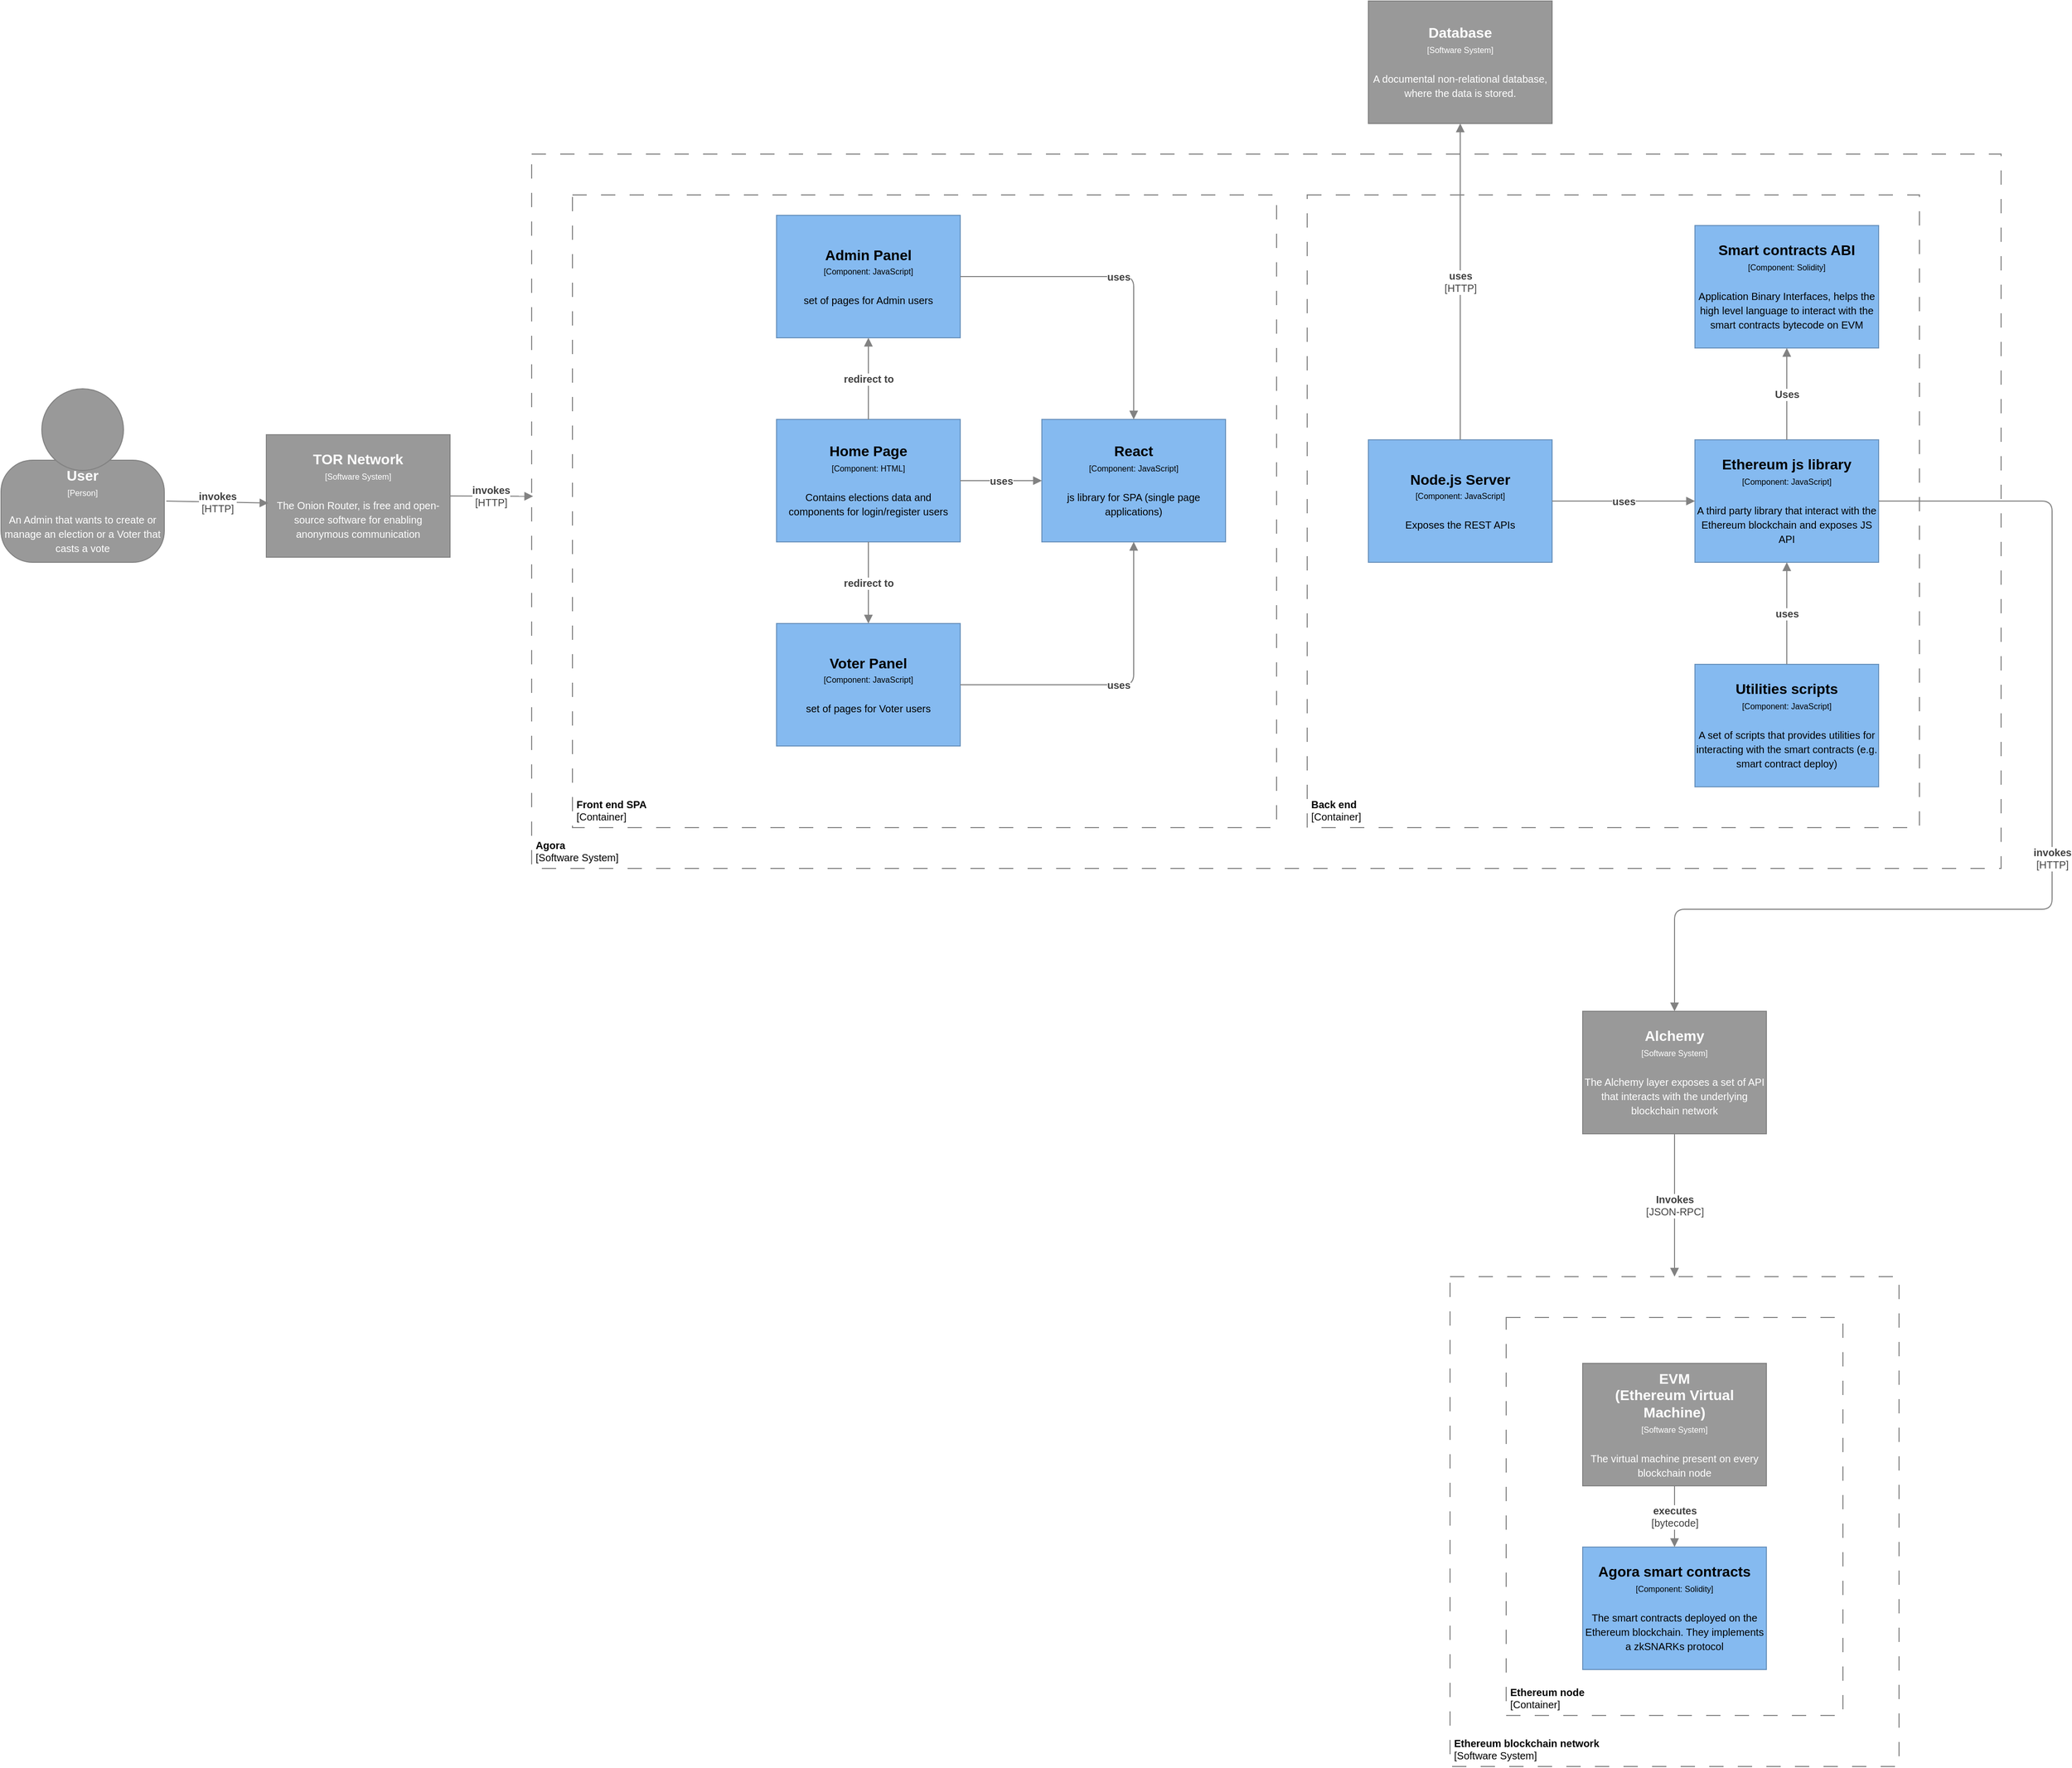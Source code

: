 <mxfile version="24.1.0" type="device" pages="2">
  <diagram id="x4cQjc6QrKb0_X9qm4QU" name="Agora High Level">
    <mxGraphModel dx="3915" dy="2009" grid="1" gridSize="10" guides="1" tooltips="1" connect="1" arrows="1" fold="1" page="1" pageScale="1" pageWidth="827" pageHeight="1169" math="0" shadow="0">
      <root>
        <mxCell id="0" />
        <mxCell id="1" parent="0" />
        <object label="&lt;font style=&quot;font-size: 10px&quot;&gt;&lt;b&gt;%name%&lt;/b&gt;&lt;br style=&quot;font-size: 10px&quot;&gt;[Software System]&lt;/font&gt;" placeholders="1" name="Ethereum blockchain network" id="8zCLCm36TlPyL0DN_zaN-1">
          <mxCell style="rounded=0;whiteSpace=wrap;html=1;strokeColor=#828282;fontColor=#000000;align=left;labelPosition=center;verticalLabelPosition=middle;verticalAlign=bottom;strokeWidth=1;perimeterSpacing=0;spacing=4;spacingTop=0;fontSize=10;fillColor=none;dashed=1;dashPattern=14 14;rotatable=0;metaEdit=1;allowArrows=0;" parent="1" vertex="1">
            <mxGeometry x="-620" y="960" width="440" height="480" as="geometry" />
          </mxCell>
        </object>
        <object label="&lt;font style=&quot;font-size: 10px&quot;&gt;&lt;b&gt;%name%&lt;/b&gt;&lt;br style=&quot;font-size: 10px&quot;&gt;[Container]&lt;/font&gt;" placeholders="1" name="Ethereum node" id="iMF1-VZZ27c8i7yuffg6-1">
          <mxCell style="rounded=0;whiteSpace=wrap;html=1;strokeColor=#828282;fillColor=none;fontColor=#000000;align=left;labelPosition=center;verticalLabelPosition=middle;verticalAlign=bottom;dashed=1;strokeWidth=1;perimeterSpacing=0;spacing=4;spacingTop=0;fontSize=10;dashPattern=14 14;container=0;rotatable=0;metaEdit=1;allowArrows=0;" parent="1" vertex="1">
            <mxGeometry x="-565" y="1000" width="330" height="390" as="geometry">
              <mxRectangle x="560" y="40" width="110" height="30" as="alternateBounds" />
            </mxGeometry>
          </mxCell>
        </object>
        <object label="&lt;div&gt;&lt;span style=&quot;font-size: 14px&quot;&gt;&lt;b&gt;%name%&lt;/b&gt;&lt;/span&gt;&lt;/div&gt;&lt;div&gt;&lt;span style=&quot;font-size: 8px&quot;&gt;[Software System&lt;/span&gt;&lt;span style=&quot;font-size: 8px&quot;&gt;]&lt;/span&gt;&lt;/div&gt;&lt;div&gt;&lt;span style=&quot;font-size: 8px&quot;&gt;&lt;br&gt;&lt;/span&gt;&lt;/div&gt;&lt;div&gt;&lt;font size=&quot;1&quot;&gt;%description%&lt;/font&gt;&lt;/div&gt;" placeholders="1" name="EVM&#xa;(Ethereum Virtual Machine)" description="The virtual machine present on every blockchain node" id="4mZEk1iroGOWjw6Mvnr2-1">
          <mxCell style="rounded=0;whiteSpace=wrap;html=1;fillColor=#999999;fontColor=#FFFFFF;strokeColor=#828282;resizable=0;rotatable=0;metaEdit=1;allowArrows=0;" parent="1" vertex="1">
            <mxGeometry x="-490" y="1045" width="180" height="120" as="geometry" />
          </mxCell>
        </object>
        <object label="&lt;div&gt;&lt;span style=&quot;font-size: 14px&quot;&gt;&lt;b&gt;%name%&lt;/b&gt;&lt;/span&gt;&lt;/div&gt;&lt;div&gt;&lt;span style=&quot;font-size: 8px&quot;&gt;[Component: %technology%]&lt;/span&gt;&lt;/div&gt;&lt;div&gt;&lt;span style=&quot;font-size: 8px&quot;&gt;&lt;br&gt;&lt;/span&gt;&lt;/div&gt;&lt;div&gt;&lt;font size=&quot;1&quot;&gt;%description%&lt;/font&gt;&lt;/div&gt;" placeholders="1" name="Agora smart contracts" technology="Solidity" description="The smart contracts deployed on the Ethereum blockchain. They implements a zkSNARKs protocol" id="1DTGawhpiIEdZtZT-MbX-1">
          <mxCell style="rounded=0;whiteSpace=wrap;html=1;fillColor=#85baf0;fontColor=#000000;strokeColor=#6992BD;resizable=0;rotatable=0;metaEdit=1;allowArrows=0;" parent="1" vertex="1">
            <mxGeometry x="-490" y="1225" width="180" height="120" as="geometry" />
          </mxCell>
        </object>
        <object label="&lt;span style=&quot;font-size: 10px&quot;&gt;&lt;b&gt;%name%&lt;/b&gt;&lt;br&gt;[%technology%]&lt;br&gt;&lt;/span&gt;" placeholders="1" name="executes" technology="bytecode" id="Zc9-EoE2qIDx_mT14fFP-1">
          <mxCell style="endArrow=block;html=1;fontSize=10;fontColor=#404040;strokeWidth=1;endFill=1;strokeColor=#828282;elbow=vertical;metaEdit=1;exitX=0.5;exitY=1;exitDx=0;exitDy=0;entryX=0.5;entryY=0;entryDx=0;entryDy=0;" parent="1" source="4mZEk1iroGOWjw6Mvnr2-1" target="1DTGawhpiIEdZtZT-MbX-1" edge="1">
            <mxGeometry width="50" height="50" relative="1" as="geometry">
              <mxPoint x="-465" y="1185" as="sourcePoint" />
              <mxPoint x="-265" y="1185" as="targetPoint" />
            </mxGeometry>
          </mxCell>
        </object>
        <object label="&lt;font style=&quot;font-size: 10px&quot;&gt;&lt;b&gt;%name%&lt;/b&gt;&lt;br style=&quot;font-size: 10px&quot;&gt;[Software System]&lt;/font&gt;" placeholders="1" name="Agora" id="gFhG6YHdSdo2MWqxFPzN-1">
          <mxCell style="rounded=0;whiteSpace=wrap;html=1;strokeColor=#828282;fontColor=#000000;align=left;labelPosition=center;verticalLabelPosition=middle;verticalAlign=bottom;strokeWidth=1;perimeterSpacing=0;spacing=4;spacingTop=0;fontSize=10;fillColor=none;dashed=1;dashPattern=14 14;rotatable=0;metaEdit=1;allowArrows=0;" parent="1" vertex="1">
            <mxGeometry x="-1520" y="-140" width="1440" height="700" as="geometry" />
          </mxCell>
        </object>
        <object label="&lt;font style=&quot;font-size: 10px&quot;&gt;&lt;b&gt;%name%&lt;/b&gt;&lt;br style=&quot;font-size: 10px&quot;&gt;[Container]&lt;/font&gt;" placeholders="1" name="Back end" id="rlPIaTtVboxuI6gkkUt_-1">
          <mxCell style="rounded=0;whiteSpace=wrap;html=1;strokeColor=#828282;fillColor=none;fontColor=#000000;align=left;labelPosition=center;verticalLabelPosition=middle;verticalAlign=bottom;dashed=1;strokeWidth=1;perimeterSpacing=0;spacing=4;spacingTop=0;fontSize=10;dashPattern=14 14;container=0;rotatable=0;metaEdit=1;allowArrows=0;" parent="1" vertex="1">
            <mxGeometry x="-760" y="-100" width="600" height="620" as="geometry">
              <mxRectangle x="560" y="40" width="110" height="30" as="alternateBounds" />
            </mxGeometry>
          </mxCell>
        </object>
        <object label="&lt;div&gt;&lt;span style=&quot;font-size: 14px&quot;&gt;&lt;b&gt;%name%&lt;/b&gt;&lt;/span&gt;&lt;/div&gt;&lt;div&gt;&lt;span style=&quot;font-size: 8px&quot;&gt;[Component: %technology%]&lt;/span&gt;&lt;/div&gt;&lt;div&gt;&lt;span style=&quot;font-size: 8px&quot;&gt;&lt;br&gt;&lt;/span&gt;&lt;/div&gt;&lt;div&gt;&lt;font size=&quot;1&quot;&gt;%description%&lt;/font&gt;&lt;/div&gt;" placeholders="1" name="Smart contracts ABI" technology="Solidity" description="Application Binary Interfaces, helps the high level language to interact with the smart contracts bytecode on EVM" id="rlPIaTtVboxuI6gkkUt_-2">
          <mxCell style="rounded=0;whiteSpace=wrap;html=1;fillColor=#85baf0;fontColor=#000000;strokeColor=#6992BD;resizable=0;rotatable=0;metaEdit=1;allowArrows=0;" parent="1" vertex="1">
            <mxGeometry x="-380" y="-70" width="180" height="120" as="geometry" />
          </mxCell>
        </object>
        <object label="&lt;div&gt;&lt;span style=&quot;font-size: 14px&quot;&gt;&lt;b&gt;%name%&lt;/b&gt;&lt;/span&gt;&lt;/div&gt;&lt;div&gt;&lt;span style=&quot;font-size: 8px&quot;&gt;[Component: %technology%]&lt;/span&gt;&lt;/div&gt;&lt;div&gt;&lt;span style=&quot;font-size: 8px&quot;&gt;&lt;br&gt;&lt;/span&gt;&lt;/div&gt;&lt;div&gt;&lt;font size=&quot;1&quot;&gt;%description%&lt;/font&gt;&lt;/div&gt;" placeholders="1" name="Ethereum js library" technology="JavaScript" description="A third party library that interact with the Ethereum blockchain and exposes JS API" id="BPiqEpN3ACYY41KuNl8t-1">
          <mxCell style="rounded=0;whiteSpace=wrap;html=1;fillColor=#85baf0;fontColor=#000000;strokeColor=#6992BD;resizable=0;rotatable=0;metaEdit=1;allowArrows=0;" parent="1" vertex="1">
            <mxGeometry x="-380" y="140" width="180" height="120" as="geometry" />
          </mxCell>
        </object>
        <object label="&lt;span style=&quot;font-size: 10px&quot;&gt;&lt;b&gt;%name%&lt;/b&gt;&lt;br&gt;&lt;/span&gt;" placeholders="1" name="Uses" id="uY-crybyiylODFAFYUoO-1">
          <mxCell style="endArrow=block;html=1;fontSize=10;fontColor=#404040;strokeWidth=1;endFill=1;strokeColor=#828282;elbow=vertical;metaEdit=1;exitX=0.5;exitY=0;exitDx=0;exitDy=0;entryX=0.5;entryY=1;entryDx=0;entryDy=0;" parent="1" source="BPiqEpN3ACYY41KuNl8t-1" target="rlPIaTtVboxuI6gkkUt_-2" edge="1">
            <mxGeometry width="50" height="50" relative="1" as="geometry">
              <mxPoint x="-290" y="190" as="sourcePoint" />
              <mxPoint x="-90" y="190" as="targetPoint" />
            </mxGeometry>
          </mxCell>
        </object>
        <object label="&lt;div&gt;&lt;span style=&quot;font-size: 14px&quot;&gt;&lt;b&gt;%name%&lt;/b&gt;&lt;/span&gt;&lt;/div&gt;&lt;div&gt;&lt;span style=&quot;font-size: 8px&quot;&gt;[Component: %technology%]&lt;/span&gt;&lt;/div&gt;&lt;div&gt;&lt;span style=&quot;font-size: 8px&quot;&gt;&lt;br&gt;&lt;/span&gt;&lt;/div&gt;&lt;div&gt;&lt;font size=&quot;1&quot;&gt;%description%&lt;/font&gt;&lt;/div&gt;" placeholders="1" name="Utilities scripts" technology="JavaScript" description="A set of scripts that provides utilities for interacting with the smart contracts (e.g. smart contract deploy)" id="uY-crybyiylODFAFYUoO-2">
          <mxCell style="rounded=0;whiteSpace=wrap;html=1;fillColor=#85baf0;fontColor=#000000;strokeColor=#6992BD;resizable=0;rotatable=0;metaEdit=1;allowArrows=0;" parent="1" vertex="1">
            <mxGeometry x="-380" y="360" width="180" height="120" as="geometry" />
          </mxCell>
        </object>
        <object label="&lt;span style=&quot;font-size: 10px&quot;&gt;&lt;b&gt;%name%&lt;/b&gt;&lt;br&gt;&lt;/span&gt;" placeholders="1" name="uses" id="uY-crybyiylODFAFYUoO-3">
          <mxCell style="endArrow=block;html=1;fontSize=10;fontColor=#404040;strokeWidth=1;endFill=1;strokeColor=#828282;elbow=vertical;metaEdit=1;exitX=0.5;exitY=0;exitDx=0;exitDy=0;entryX=0.5;entryY=1;entryDx=0;entryDy=0;" parent="1" source="uY-crybyiylODFAFYUoO-2" target="BPiqEpN3ACYY41KuNl8t-1" edge="1">
            <mxGeometry width="50" height="50" relative="1" as="geometry">
              <mxPoint x="-440" y="410" as="sourcePoint" />
              <mxPoint x="-440" y="320" as="targetPoint" />
            </mxGeometry>
          </mxCell>
        </object>
        <object label="&lt;div&gt;&lt;span style=&quot;font-size: 14px&quot;&gt;&lt;b&gt;%name%&lt;/b&gt;&lt;/span&gt;&lt;/div&gt;&lt;div&gt;&lt;span style=&quot;font-size: 8px&quot;&gt;[Software System&lt;/span&gt;&lt;span style=&quot;font-size: 8px&quot;&gt;]&lt;/span&gt;&lt;/div&gt;&lt;div&gt;&lt;span style=&quot;font-size: 8px&quot;&gt;&lt;br&gt;&lt;/span&gt;&lt;/div&gt;&lt;div&gt;&lt;font size=&quot;1&quot;&gt;%description%&lt;/font&gt;&lt;/div&gt;" placeholders="1" name="Alchemy" description="The Alchemy layer exposes a set of API that interacts with the underlying blockchain network" id="-zjGJdlXMzJi_3BQqytm-1">
          <mxCell style="rounded=0;whiteSpace=wrap;html=1;fillColor=#999999;fontColor=#FFFFFF;strokeColor=#828282;resizable=0;rotatable=0;metaEdit=1;allowArrows=0;" parent="1" vertex="1">
            <mxGeometry x="-490" y="700" width="180" height="120" as="geometry" />
          </mxCell>
        </object>
        <object label="&lt;span style=&quot;font-size: 10px&quot;&gt;&lt;b&gt;%name%&lt;/b&gt;&lt;br&gt;[%technology%]&lt;br&gt;&lt;/span&gt;" placeholders="1" name="Invokes" technology="JSON-RPC" id="EqOb-pyXl3Vm5k8AWmzO-1">
          <mxCell style="endArrow=block;html=1;fontSize=10;fontColor=#404040;strokeWidth=1;endFill=1;strokeColor=#828282;elbow=vertical;metaEdit=1;exitX=0.5;exitY=1;exitDx=0;exitDy=0;entryX=0.5;entryY=0;entryDx=0;entryDy=0;exitPerimeter=0;" parent="1" source="-zjGJdlXMzJi_3BQqytm-1" target="8zCLCm36TlPyL0DN_zaN-1" edge="1">
            <mxGeometry width="50" height="50" relative="1" as="geometry">
              <mxPoint x="214" y="189.5" as="sourcePoint" />
              <mxPoint x="414" y="189.5" as="targetPoint" />
              <mxPoint as="offset" />
            </mxGeometry>
          </mxCell>
        </object>
        <object label="&lt;span style=&quot;font-size: 10px&quot;&gt;&lt;b&gt;%name%&lt;/b&gt;&lt;br&gt;[%technology%]&lt;br&gt;&lt;/span&gt;" placeholders="1" name="invokes" technology="HTTP" id="mZeIi5heuTbLkXtXWwRR-1">
          <mxCell style="endArrow=block;html=1;fontSize=10;fontColor=#404040;strokeWidth=1;endFill=1;strokeColor=#828282;elbow=vertical;metaEdit=1;exitX=1;exitY=0.5;exitDx=0;exitDy=0;entryX=0.5;entryY=0;entryDx=0;entryDy=0;" parent="1" source="BPiqEpN3ACYY41KuNl8t-1" target="-zjGJdlXMzJi_3BQqytm-1" edge="1">
            <mxGeometry width="50" height="50" relative="1" as="geometry">
              <mxPoint x="-150" y="210" as="sourcePoint" />
              <mxPoint x="50" y="210" as="targetPoint" />
              <mxPoint as="offset" />
              <Array as="points">
                <mxPoint x="-30" y="200" />
                <mxPoint x="-30" y="600" />
                <mxPoint x="-400" y="600" />
              </Array>
            </mxGeometry>
          </mxCell>
        </object>
        <object label="&lt;div&gt;&lt;span style=&quot;font-size: 14px&quot;&gt;&lt;b&gt;%name%&lt;/b&gt;&lt;/span&gt;&lt;/div&gt;&lt;div&gt;&lt;span style=&quot;font-size: 8px&quot;&gt;[Component: %technology%]&lt;/span&gt;&lt;/div&gt;&lt;div&gt;&lt;span style=&quot;font-size: 8px&quot;&gt;&lt;br&gt;&lt;/span&gt;&lt;/div&gt;&lt;div&gt;&lt;font size=&quot;1&quot;&gt;%description%&lt;/font&gt;&lt;/div&gt;" placeholders="1" name="Node.js Server" technology="JavaScript" description="Exposes the REST APIs" id="mZeIi5heuTbLkXtXWwRR-3">
          <mxCell style="rounded=0;whiteSpace=wrap;html=1;fillColor=#85baf0;fontColor=#000000;strokeColor=#6992BD;resizable=0;rotatable=0;metaEdit=1;allowArrows=0;" parent="1" vertex="1">
            <mxGeometry x="-700" y="140" width="180" height="120" as="geometry" />
          </mxCell>
        </object>
        <object label="&lt;span style=&quot;font-size: 10px&quot;&gt;&lt;b&gt;%name%&lt;/b&gt;&lt;br&gt;&lt;/span&gt;" placeholders="1" name="uses" id="mZeIi5heuTbLkXtXWwRR-4">
          <mxCell style="endArrow=block;html=1;fontSize=10;fontColor=#404040;strokeWidth=1;endFill=1;strokeColor=#828282;elbow=vertical;metaEdit=1;exitX=1;exitY=0.5;exitDx=0;exitDy=0;entryX=0;entryY=0.5;entryDx=0;entryDy=0;" parent="1" source="mZeIi5heuTbLkXtXWwRR-3" target="BPiqEpN3ACYY41KuNl8t-1" edge="1">
            <mxGeometry width="50" height="50" relative="1" as="geometry">
              <mxPoint x="-450" y="240" as="sourcePoint" />
              <mxPoint x="-450" y="140" as="targetPoint" />
            </mxGeometry>
          </mxCell>
        </object>
        <object label="&lt;div&gt;&lt;span style=&quot;font-size: 14px&quot;&gt;&lt;b&gt;%name%&lt;/b&gt;&lt;/span&gt;&lt;/div&gt;&lt;div&gt;&lt;span style=&quot;font-size: 8px&quot;&gt;[Software System&lt;/span&gt;&lt;span style=&quot;font-size: 8px&quot;&gt;]&lt;/span&gt;&lt;/div&gt;&lt;div&gt;&lt;span style=&quot;font-size: 8px&quot;&gt;&lt;br&gt;&lt;/span&gt;&lt;/div&gt;&lt;div&gt;&lt;font size=&quot;1&quot;&gt;%description%&lt;/font&gt;&lt;/div&gt;" placeholders="1" name="Database" description="A documental non-relational database, where the data is stored." id="RlWboZDz-zzXiB4MwjSa-1">
          <mxCell style="rounded=0;whiteSpace=wrap;html=1;fillColor=#999999;fontColor=#FFFFFF;strokeColor=#828282;resizable=0;rotatable=0;metaEdit=1;allowArrows=0;" parent="1" vertex="1">
            <mxGeometry x="-700" y="-290" width="180" height="120" as="geometry" />
          </mxCell>
        </object>
        <object label="&lt;span style=&quot;font-size: 10px&quot;&gt;&lt;b&gt;%name%&lt;/b&gt;&lt;br&gt;[%technology%]&lt;br&gt;&lt;/span&gt;" placeholders="1" name="uses" technology="HTTP" id="N3J5PfkJafUCaIe0_Fup-1">
          <mxCell style="endArrow=block;html=1;fontSize=10;fontColor=#404040;strokeWidth=1;endFill=1;strokeColor=#828282;elbow=vertical;metaEdit=1;exitX=0.5;exitY=0;exitDx=0;exitDy=0;entryX=0.5;entryY=1;entryDx=0;entryDy=0;" parent="1" source="mZeIi5heuTbLkXtXWwRR-3" target="RlWboZDz-zzXiB4MwjSa-1" edge="1">
            <mxGeometry width="50" height="50" relative="1" as="geometry">
              <mxPoint x="-640" y="20" as="sourcePoint" />
              <mxPoint x="-440" y="20" as="targetPoint" />
              <mxPoint as="offset" />
            </mxGeometry>
          </mxCell>
        </object>
        <object label="&lt;font style=&quot;font-size: 10px&quot;&gt;&lt;b&gt;%name%&lt;/b&gt;&lt;br style=&quot;font-size: 10px&quot;&gt;[Container]&lt;/font&gt;" placeholders="1" name="Front end SPA" id="N3J5PfkJafUCaIe0_Fup-4">
          <mxCell style="rounded=0;whiteSpace=wrap;html=1;strokeColor=#828282;fillColor=none;fontColor=#000000;align=left;labelPosition=center;verticalLabelPosition=middle;verticalAlign=bottom;dashed=1;strokeWidth=1;perimeterSpacing=0;spacing=4;spacingTop=0;fontSize=10;dashPattern=14 14;container=0;rotatable=0;metaEdit=1;allowArrows=0;" parent="1" vertex="1">
            <mxGeometry x="-1480" y="-100" width="690" height="620" as="geometry">
              <mxRectangle x="560" y="40" width="110" height="30" as="alternateBounds" />
            </mxGeometry>
          </mxCell>
        </object>
        <object label="&lt;div&gt;&lt;span style=&quot;font-size: 14px&quot;&gt;&lt;b&gt;%name%&lt;/b&gt;&lt;/span&gt;&lt;/div&gt;&lt;div&gt;&lt;span style=&quot;font-size: 8px&quot;&gt;[Component: %technology%]&lt;/span&gt;&lt;/div&gt;&lt;div&gt;&lt;span style=&quot;font-size: 8px&quot;&gt;&lt;br&gt;&lt;/span&gt;&lt;/div&gt;&lt;div&gt;&lt;font size=&quot;1&quot;&gt;%description%&lt;/font&gt;&lt;/div&gt;" placeholders="1" name="React" technology="JavaScript" description="js library for SPA (single page applications)" id="N3J5PfkJafUCaIe0_Fup-5">
          <mxCell style="rounded=0;whiteSpace=wrap;html=1;fillColor=#85baf0;fontColor=#000000;strokeColor=#6992BD;resizable=0;rotatable=0;metaEdit=1;allowArrows=0;" parent="1" vertex="1">
            <mxGeometry x="-1020" y="120" width="180" height="120" as="geometry" />
          </mxCell>
        </object>
        <object label="&lt;div&gt;&lt;span style=&quot;font-size: 14px&quot;&gt;&lt;b&gt;%name%&lt;/b&gt;&lt;/span&gt;&lt;/div&gt;&lt;div&gt;&lt;span style=&quot;font-size: 8px&quot;&gt;[Component: %technology%]&lt;/span&gt;&lt;/div&gt;&lt;div&gt;&lt;span style=&quot;font-size: 8px&quot;&gt;&lt;br&gt;&lt;/span&gt;&lt;/div&gt;&lt;div&gt;&lt;font size=&quot;1&quot;&gt;%description%&lt;/font&gt;&lt;/div&gt;" placeholders="1" name="Admin Panel" technology="JavaScript" description="set of pages for Admin users" id="N3J5PfkJafUCaIe0_Fup-6">
          <mxCell style="rounded=0;whiteSpace=wrap;html=1;fillColor=#85baf0;fontColor=#000000;strokeColor=#6992BD;resizable=0;rotatable=0;metaEdit=1;allowArrows=0;" parent="1" vertex="1">
            <mxGeometry x="-1280" y="-80" width="180" height="120" as="geometry" />
          </mxCell>
        </object>
        <object label="&lt;div&gt;&lt;span style=&quot;font-size: 14px&quot;&gt;&lt;b&gt;%name%&lt;/b&gt;&lt;/span&gt;&lt;/div&gt;&lt;div&gt;&lt;span style=&quot;font-size: 8px&quot;&gt;[Component: %technology%]&lt;/span&gt;&lt;/div&gt;&lt;div&gt;&lt;span style=&quot;font-size: 8px&quot;&gt;&lt;br&gt;&lt;/span&gt;&lt;/div&gt;&lt;div&gt;&lt;font size=&quot;1&quot;&gt;%description%&lt;/font&gt;&lt;/div&gt;" placeholders="1" name="Voter Panel" technology="JavaScript" description="set of pages for Voter users" id="N3J5PfkJafUCaIe0_Fup-7">
          <mxCell style="rounded=0;whiteSpace=wrap;html=1;fillColor=#85baf0;fontColor=#000000;strokeColor=#6992BD;resizable=0;rotatable=0;metaEdit=1;allowArrows=0;" parent="1" vertex="1">
            <mxGeometry x="-1280" y="320" width="180" height="120" as="geometry" />
          </mxCell>
        </object>
        <object label="&lt;div&gt;&lt;span style=&quot;font-size: 14px&quot;&gt;&lt;b&gt;%name%&lt;/b&gt;&lt;/span&gt;&lt;/div&gt;&lt;div&gt;&lt;span style=&quot;font-size: 8px&quot;&gt;[Component: %technology%]&lt;/span&gt;&lt;/div&gt;&lt;div&gt;&lt;span style=&quot;font-size: 8px&quot;&gt;&lt;br&gt;&lt;/span&gt;&lt;/div&gt;&lt;div&gt;&lt;font size=&quot;1&quot;&gt;%description%&lt;/font&gt;&lt;/div&gt;" placeholders="1" name="Home Page" technology="HTML" description="Contains elections data and components for login/register users" id="N3J5PfkJafUCaIe0_Fup-9">
          <mxCell style="rounded=0;whiteSpace=wrap;html=1;fillColor=#85baf0;fontColor=#000000;strokeColor=#6992BD;resizable=0;rotatable=0;metaEdit=1;allowArrows=0;" parent="1" vertex="1">
            <mxGeometry x="-1280" y="120" width="180" height="120" as="geometry" />
          </mxCell>
        </object>
        <object label="&lt;span style=&quot;font-size: 10px&quot;&gt;&lt;b&gt;%name%&lt;/b&gt;&lt;br&gt;&lt;/span&gt;" placeholders="1" name="redirect to" id="5jA24EbEcbqocshlrsuv-1">
          <mxCell style="endArrow=block;html=1;fontSize=10;fontColor=#404040;strokeWidth=1;endFill=1;strokeColor=#828282;elbow=vertical;metaEdit=1;exitX=0.5;exitY=0;exitDx=0;exitDy=0;entryX=0.5;entryY=1;entryDx=0;entryDy=0;" parent="1" source="N3J5PfkJafUCaIe0_Fup-9" target="N3J5PfkJafUCaIe0_Fup-6" edge="1">
            <mxGeometry width="50" height="50" relative="1" as="geometry">
              <mxPoint x="-1380" y="70" as="sourcePoint" />
              <mxPoint x="-1180" y="70" as="targetPoint" />
              <Array as="points" />
            </mxGeometry>
          </mxCell>
        </object>
        <object label="&lt;span style=&quot;font-size: 10px&quot;&gt;&lt;b&gt;%name%&lt;/b&gt;&lt;br&gt;&lt;/span&gt;" placeholders="1" name="redirect to" id="5jA24EbEcbqocshlrsuv-2">
          <mxCell style="endArrow=block;html=1;fontSize=10;fontColor=#404040;strokeWidth=1;endFill=1;strokeColor=#828282;elbow=vertical;metaEdit=1;exitX=0.5;exitY=1;exitDx=0;exitDy=0;entryX=0.5;entryY=0;entryDx=0;entryDy=0;" parent="1" source="N3J5PfkJafUCaIe0_Fup-9" target="N3J5PfkJafUCaIe0_Fup-7" edge="1">
            <mxGeometry width="50" height="50" relative="1" as="geometry">
              <mxPoint x="-1400" y="380" as="sourcePoint" />
              <mxPoint x="-1260" y="320" as="targetPoint" />
              <Array as="points">
                <mxPoint x="-1190" y="320" />
              </Array>
            </mxGeometry>
          </mxCell>
        </object>
        <object label="&lt;span style=&quot;font-size: 10px&quot;&gt;&lt;b&gt;%name%&lt;/b&gt;&lt;br&gt;&lt;/span&gt;" placeholders="1" name="uses" id="d8Zayz1zDranGjSibhy0-1">
          <mxCell style="endArrow=block;html=1;fontSize=10;fontColor=#404040;strokeWidth=1;endFill=1;strokeColor=#828282;elbow=vertical;metaEdit=1;exitX=1;exitY=0.5;exitDx=0;exitDy=0;entryX=0.5;entryY=0;entryDx=0;entryDy=0;" parent="1" source="N3J5PfkJafUCaIe0_Fup-6" target="N3J5PfkJafUCaIe0_Fup-5" edge="1">
            <mxGeometry width="50" height="50" relative="1" as="geometry">
              <mxPoint x="-1060" y="20" as="sourcePoint" />
              <mxPoint x="-860" y="20" as="targetPoint" />
              <Array as="points">
                <mxPoint x="-930" y="-20" />
              </Array>
            </mxGeometry>
          </mxCell>
        </object>
        <object label="&lt;span style=&quot;font-size: 10px&quot;&gt;&lt;b&gt;%name%&lt;/b&gt;&lt;br&gt;&lt;/span&gt;" placeholders="1" name="uses" id="d8Zayz1zDranGjSibhy0-2">
          <mxCell style="endArrow=block;html=1;fontSize=10;fontColor=#404040;strokeWidth=1;endFill=1;strokeColor=#828282;elbow=vertical;metaEdit=1;exitX=1;exitY=0.5;exitDx=0;exitDy=0;entryX=0;entryY=0.5;entryDx=0;entryDy=0;" parent="1" source="N3J5PfkJafUCaIe0_Fup-9" target="N3J5PfkJafUCaIe0_Fup-5" edge="1">
            <mxGeometry width="50" height="50" relative="1" as="geometry">
              <mxPoint x="-1080" y="270" as="sourcePoint" />
              <mxPoint x="-880" y="270" as="targetPoint" />
            </mxGeometry>
          </mxCell>
        </object>
        <object label="&lt;span style=&quot;font-size: 10px&quot;&gt;&lt;b&gt;%name%&lt;/b&gt;&lt;br&gt;&lt;/span&gt;" placeholders="1" name="uses" id="d8Zayz1zDranGjSibhy0-3">
          <mxCell style="endArrow=block;html=1;fontSize=10;fontColor=#404040;strokeWidth=1;endFill=1;strokeColor=#828282;elbow=vertical;metaEdit=1;exitX=1;exitY=0.5;exitDx=0;exitDy=0;entryX=0.5;entryY=1;entryDx=0;entryDy=0;" parent="1" source="N3J5PfkJafUCaIe0_Fup-7" target="N3J5PfkJafUCaIe0_Fup-5" edge="1">
            <mxGeometry width="50" height="50" relative="1" as="geometry">
              <mxPoint x="-1050" y="379.5" as="sourcePoint" />
              <mxPoint x="-850" y="379.5" as="targetPoint" />
              <Array as="points">
                <mxPoint x="-930" y="380" />
              </Array>
            </mxGeometry>
          </mxCell>
        </object>
        <object label="&lt;div&gt;&lt;span style=&quot;font-size: 14px&quot;&gt;&lt;b&gt;%name%&lt;/b&gt;&lt;/span&gt;&lt;/div&gt;&lt;div&gt;&lt;span style=&quot;font-size: 8px&quot;&gt;[Software System&lt;/span&gt;&lt;span style=&quot;font-size: 8px&quot;&gt;]&lt;/span&gt;&lt;/div&gt;&lt;div&gt;&lt;span style=&quot;font-size: 8px&quot;&gt;&lt;br&gt;&lt;/span&gt;&lt;/div&gt;&lt;div&gt;&lt;font size=&quot;1&quot;&gt;%description%&lt;/font&gt;&lt;/div&gt;" placeholders="1" name="TOR Network" description="The Onion Router, is free and open-source software for enabling anonymous communication" id="gVcyLhmhxT0-2eKrZGvU-1">
          <mxCell style="rounded=0;whiteSpace=wrap;html=1;fillColor=#999999;fontColor=#FFFFFF;strokeColor=#828282;resizable=0;rotatable=0;metaEdit=1;allowArrows=0;" parent="1" vertex="1">
            <mxGeometry x="-1780" y="135" width="180" height="120" as="geometry" />
          </mxCell>
        </object>
        <object label="&lt;span style=&quot;font-size: 10px&quot;&gt;&lt;b&gt;%name%&lt;/b&gt;&lt;br&gt;[%technology%]&lt;br&gt;&lt;/span&gt;" placeholders="1" name="invokes" technology="HTTP" id="JeeCy8IjnMUS0gYqwGPu-1">
          <mxCell style="endArrow=block;html=1;fontSize=10;fontColor=#404040;strokeWidth=1;endFill=1;strokeColor=#828282;elbow=vertical;metaEdit=1;exitX=1;exitY=0.5;exitDx=0;exitDy=0;entryX=0.001;entryY=0.479;entryDx=0;entryDy=0;entryPerimeter=0;" parent="1" source="gVcyLhmhxT0-2eKrZGvU-1" target="gFhG6YHdSdo2MWqxFPzN-1" edge="1">
            <mxGeometry width="50" height="50" relative="1" as="geometry">
              <mxPoint x="-1720" y="350" as="sourcePoint" />
              <mxPoint x="-1520" y="350" as="targetPoint" />
              <mxPoint as="offset" />
            </mxGeometry>
          </mxCell>
        </object>
        <object label="" placeholders="1" instruction="edit data of the lower shape within the group" id="5j92J8PmLVZzk6j81RDq-1">
          <mxCell style="group;resizable=0;rotatable=0;metaEdit=1;allowArrows=0;" parent="1" vertex="1" connectable="0">
            <mxGeometry x="-2040" y="90" width="160" height="170" as="geometry" />
          </mxCell>
        </object>
        <object label="&lt;div style=&quot;color: rgb(255 , 255 , 255) ; white-space: normal&quot;&gt;&lt;span style=&quot;font-size: 14px&quot;&gt;&lt;b&gt;%name%&lt;/b&gt;&lt;/span&gt;&lt;/div&gt;&lt;div style=&quot;color: rgb(255 , 255 , 255) ; white-space: normal&quot;&gt;&lt;font style=&quot;font-size: 8px&quot;&gt;[Person]&lt;/font&gt;&lt;/div&gt;&lt;div style=&quot;color: rgb(255 , 255 , 255) ; white-space: normal ; font-size: 8px&quot;&gt;&lt;span style=&quot;font-size: x-small&quot;&gt;&lt;br&gt;&lt;/span&gt;&lt;/div&gt;&lt;div style=&quot;color: rgb(255 , 255 , 255) ; white-space: normal&quot;&gt;&lt;font size=&quot;1&quot;&gt;%description%&lt;/font&gt;&lt;/div&gt;" name="User" description="An Admin that wants to create or manage an election or a Voter that casts a vote" placeholders="1" id="5j92J8PmLVZzk6j81RDq-2">
          <mxCell style="rounded=1;whiteSpace=wrap;html=1;strokeColor=#828282;fillColor=#999999;fontColor=#000000;arcSize=31;metaEdit=1;allowArrows=0;" parent="5j92J8PmLVZzk6j81RDq-1" vertex="1">
            <mxGeometry y="70" width="160" height="100" as="geometry" />
          </mxCell>
        </object>
        <mxCell id="5j92J8PmLVZzk6j81RDq-3" value="" style="ellipse;whiteSpace=wrap;html=1;aspect=fixed;strokeColor=#828282;fillColor=#999999;fontColor=#000000;allowArrows=0;" parent="5j92J8PmLVZzk6j81RDq-1" vertex="1">
          <mxGeometry x="40" width="80" height="80" as="geometry" />
        </mxCell>
        <object label="&lt;span style=&quot;font-size: 10px&quot;&gt;&lt;b&gt;%name%&lt;/b&gt;&lt;br&gt;[%technology%]&lt;br&gt;&lt;/span&gt;" placeholders="1" name="invokes" technology="HTTP" id="5j92J8PmLVZzk6j81RDq-4">
          <mxCell style="endArrow=block;html=1;fontSize=10;fontColor=#404040;strokeWidth=1;endFill=1;strokeColor=#828282;elbow=vertical;metaEdit=1;entryX=0.011;entryY=0.558;entryDx=0;entryDy=0;entryPerimeter=0;" parent="1" target="gVcyLhmhxT0-2eKrZGvU-1" edge="1">
            <mxGeometry width="50" height="50" relative="1" as="geometry">
              <mxPoint x="-1878" y="200" as="sourcePoint" />
              <mxPoint x="-1809" y="310" as="targetPoint" />
              <mxPoint as="offset" />
            </mxGeometry>
          </mxCell>
        </object>
      </root>
    </mxGraphModel>
  </diagram>
  <diagram id="p4lBu1J1kbelyQbBJE4A" name="smart contracts">
    <mxGraphModel dx="2261" dy="840" grid="1" gridSize="10" guides="1" tooltips="1" connect="1" arrows="1" fold="1" page="1" pageScale="1" pageWidth="827" pageHeight="1169" background="none" math="0" shadow="0">
      <root>
        <mxCell id="0" />
        <mxCell id="1" parent="0" />
        <mxCell id="mP0Fo4o5vdSD1j_qhpuj-1" value="&lt;p style=&quot;margin:0px;margin-top:4px;text-align:center;&quot;&gt;&lt;b&gt;&lt;font style=&quot;font-size: 14px;&quot;&gt;DEC&lt;/font&gt;&lt;/b&gt;&lt;/p&gt;&lt;hr size=&quot;1&quot;&gt;&lt;p style=&quot;margin:0px;margin-left:4px;&quot;&gt;&lt;span style=&quot;background-color: initial;&quot;&gt;&lt;font size=&quot;3&quot;&gt;+ owner: address&lt;/font&gt;&lt;/span&gt;&lt;/p&gt;&lt;p style=&quot;margin:0px;margin-left:4px;&quot;&gt;&lt;span style=&quot;background-color: initial;&quot;&gt;&lt;font size=&quot;3&quot;&gt;+ taxCode: string&lt;/font&gt;&lt;/span&gt;&lt;/p&gt;&lt;p style=&quot;margin:0px;margin-left:4px;&quot;&gt;&lt;span style=&quot;background-color: initial;&quot;&gt;&lt;font size=&quot;3&quot;&gt;+ country: String&lt;/font&gt;&lt;/span&gt;&lt;/p&gt;&lt;p style=&quot;margin:0px;margin-left:4px;&quot;&gt;&lt;font size=&quot;3&quot;&gt;+ region: String&lt;/font&gt;&lt;/p&gt;&lt;p style=&quot;margin:0px;margin-left:4px;&quot;&gt;&lt;font size=&quot;3&quot;&gt;+ province: String&lt;/font&gt;&lt;/p&gt;&lt;p style=&quot;margin:0px;margin-left:4px;&quot;&gt;&lt;font size=&quot;3&quot;&gt;+ municipality: String&lt;br&gt;&lt;/font&gt;&lt;/p&gt;&lt;hr size=&quot;1&quot;&gt;&lt;p style=&quot;margin:0px;margin-left:4px;&quot;&gt;&lt;font size=&quot;3&quot;&gt;+ encryptDEC(decData): bytes&lt;/font&gt;&lt;/p&gt;&lt;p style=&quot;margin:0px;margin-left:4px;&quot;&gt;&lt;font size=&quot;3&quot;&gt;- signData(bytes32 data): bytes&lt;/font&gt;&lt;/p&gt;&lt;p style=&quot;margin:0px;margin-left:4px;&quot;&gt;&lt;font size=&quot;3&quot;&gt;- uintToBytes32(uint256): bytes32&amp;nbsp;&lt;/font&gt;&lt;/p&gt;&lt;p style=&quot;margin:0px;margin-left:4px;&quot;&gt;&lt;br&gt;&lt;/p&gt;" style="verticalAlign=top;align=left;overflow=fill;html=1;whiteSpace=wrap;" parent="1" vertex="1">
          <mxGeometry x="120" y="180" width="330" height="300" as="geometry" />
        </mxCell>
        <mxCell id="MUF2wZHp3FFVUKBGIRuA-1" value="&lt;p style=&quot;margin:0px;margin-top:4px;text-align:center;&quot;&gt;&lt;b&gt;Election&lt;/b&gt;&lt;/p&gt;&lt;hr size=&quot;1&quot;&gt;&lt;p style=&quot;margin:0px;margin-left:4px;&quot;&gt;&lt;font style=&quot;font-size: 14px;&quot;&gt;+ owner: address&lt;/font&gt;&lt;/p&gt;&lt;font size=&quot;3&quot;&gt;&amp;nbsp;- electionStart: Datetime&amp;nbsp;&lt;br&gt;&amp;nbsp;- electionEnd: Datetime&lt;/font&gt;&lt;div&gt;&lt;font size=&quot;3&quot;&gt;&amp;nbsp;- ballotBox: mapping(uint256 =&amp;gt; string)&lt;/font&gt;&lt;/div&gt;&lt;div&gt;&lt;font size=&quot;3&quot;&gt;&amp;nbsp;- results: mapping(uint256 =&amp;gt; string)&amp;nbsp;&lt;/font&gt;&lt;/div&gt;&lt;div&gt;&lt;font size=&quot;3&quot;&gt;&lt;br&gt;&lt;/font&gt;&lt;div&gt;&lt;hr size=&quot;1&quot;&gt;&lt;p style=&quot;margin:0px;margin-left:4px;&quot;&gt;&lt;font size=&quot;3&quot;&gt;- isInvokedInElectionPeriod(): bool&lt;/font&gt;&lt;/p&gt;&lt;p style=&quot;margin:0px;margin-left:4px;&quot;&gt;&lt;font size=&quot;3&quot;&gt;+ setElectionStart(uint256 electionStart): void&lt;/font&gt;&lt;/p&gt;&lt;p style=&quot;margin:0px;margin-left:4px;&quot;&gt;&lt;font size=&quot;3&quot;&gt;+ getElectionStart(): uint256&lt;/font&gt;&lt;/p&gt;&lt;p style=&quot;margin: 0px 0px 0px 4px;&quot;&gt;&lt;font size=&quot;3&quot;&gt;+ setElectionEnd(uint256 electionStart): void&lt;/font&gt;&lt;/p&gt;&lt;p style=&quot;margin: 0px 0px 0px 4px;&quot;&gt;&lt;font size=&quot;3&quot;&gt;+ getElectionEnd(): uint256&lt;/font&gt;&lt;/p&gt;&lt;p style=&quot;margin: 0px 0px 0px 4px;&quot;&gt;&lt;font size=&quot;3&quot;&gt;+ vote(): void&lt;/font&gt;&lt;/p&gt;&lt;p style=&quot;margin: 0px 0px 0px 4px;&quot;&gt;&lt;font size=&quot;3&quot;&gt;+ scrutiny(): void&lt;/font&gt;&lt;/p&gt;&lt;/div&gt;&lt;/div&gt;" style="verticalAlign=top;align=left;overflow=fill;html=1;whiteSpace=wrap;" parent="1" vertex="1">
          <mxGeometry x="105" y="920" width="360" height="350" as="geometry" />
        </mxCell>
        <mxCell id="pGaC0LirGqdrQCCYNV9h-1" value="&lt;p style=&quot;margin:0px;margin-top:4px;text-align:center;&quot;&gt;&lt;b&gt;&lt;font style=&quot;font-size: 14px;&quot;&gt;DECsRegistry&lt;/font&gt;&lt;/b&gt;&lt;/p&gt;&lt;p style=&quot;margin:0px;margin-left:4px;&quot;&gt;&lt;font size=&quot;3&quot;&gt;&lt;br&gt;&lt;/font&gt;&lt;/p&gt;&lt;font size=&quot;3&quot;&gt;&amp;nbsp;+ ElectoralStamps: mappig(address =&amp;gt; address[])&lt;/font&gt;&lt;div&gt;&lt;font size=&quot;3&quot;&gt;&amp;nbsp;+ Registry: mapping(address =&amp;gt; bytes)&amp;nbsp;&lt;br&gt;&lt;/font&gt;&lt;hr size=&quot;1&quot;&gt;&lt;p style=&quot;margin:0px;margin-left:4px;&quot;&gt;&lt;span style=&quot;background-color: initial;&quot;&gt;&lt;font size=&quot;3&quot;&gt;+ registerDEC(decData dec, address voter): void&lt;/font&gt;&lt;/span&gt;&lt;/p&gt;&lt;p style=&quot;margin:0px;margin-left:4px;&quot;&gt;&lt;span style=&quot;background-color: initial;&quot;&gt;&lt;font size=&quot;3&quot;&gt;+ getDEC(address voter): bytes&lt;/font&gt;&lt;/span&gt;&lt;/p&gt;&lt;p style=&quot;margin:0px;margin-left:4px;&quot;&gt;&lt;span style=&quot;background-color: initial;&quot;&gt;&lt;font size=&quot;3&quot;&gt;+ hasVoterAlreadyVoted(address voter, address election): bool&lt;/font&gt;&lt;/span&gt;&lt;/p&gt;&lt;p style=&quot;margin:0px;margin-left:4px;&quot;&gt;&lt;span style=&quot;background-color: initial;&quot;&gt;&lt;font size=&quot;3&quot;&gt;+ stampsTheDEC(address election, address voter): void&lt;/font&gt;&lt;/span&gt;&lt;/p&gt;&lt;p style=&quot;margin:0px;margin-left:4px;&quot;&gt;&lt;font size=&quot;3&quot;&gt;&lt;br&gt;&lt;/font&gt;&lt;/p&gt;&lt;p style=&quot;margin:0px;margin-left:4px;&quot;&gt;&lt;br&gt;&lt;/p&gt;&lt;p style=&quot;margin:0px;margin-left:4px;&quot;&gt;&lt;br&gt;&lt;/p&gt;&lt;p style=&quot;margin:0px;margin-left:4px;&quot;&gt;&lt;br&gt;&lt;/p&gt;&lt;/div&gt;" style="verticalAlign=top;align=left;overflow=fill;html=1;whiteSpace=wrap;" parent="1" vertex="1">
          <mxGeometry x="47.5" y="585" width="475" height="270" as="geometry" />
        </mxCell>
        <mxCell id="rqTxfOrhh5VgZEfQ6Rwo-1" value="" style="endArrow=classic;html=1;rounded=0;exitX=0.5;exitY=0;exitDx=0;exitDy=0;entryX=0.5;entryY=1;entryDx=0;entryDy=0;" edge="1" parent="1" source="pGaC0LirGqdrQCCYNV9h-1" target="mP0Fo4o5vdSD1j_qhpuj-1">
          <mxGeometry width="50" height="50" relative="1" as="geometry">
            <mxPoint x="390" y="580" as="sourcePoint" />
            <mxPoint x="440" y="530" as="targetPoint" />
          </mxGeometry>
        </mxCell>
        <mxCell id="rqTxfOrhh5VgZEfQ6Rwo-6" value="&lt;p style=&quot;margin:0px;margin-top:4px;text-align:center;&quot;&gt;&lt;b&gt;CountryElection&lt;/b&gt;&lt;/p&gt;&lt;hr size=&quot;1&quot;&gt;&lt;p style=&quot;margin:0px;margin-left:4px;&quot;&gt;&lt;br&gt;&lt;/p&gt;&lt;div&gt;&lt;font size=&quot;3&quot;&gt;&lt;br&gt;&lt;/font&gt;&lt;div&gt;&lt;hr size=&quot;1&quot;&gt;&lt;p style=&quot;margin:0px;margin-left:4px;&quot;&gt;&lt;br&gt;&lt;/p&gt;&lt;/div&gt;&lt;/div&gt;" style="verticalAlign=top;align=left;overflow=fill;html=1;whiteSpace=wrap;" vertex="1" parent="1">
          <mxGeometry x="-220" y="1400" width="320" height="236" as="geometry" />
        </mxCell>
        <mxCell id="rqTxfOrhh5VgZEfQ6Rwo-7" value="&lt;p style=&quot;margin:0px;margin-top:4px;text-align:center;&quot;&gt;&lt;b&gt;RegionalElection&lt;/b&gt;&lt;/p&gt;&lt;hr size=&quot;1&quot;&gt;&lt;p style=&quot;margin:0px;margin-left:4px;&quot;&gt;&lt;br&gt;&lt;/p&gt;&lt;div&gt;&lt;font size=&quot;3&quot;&gt;&lt;br&gt;&lt;/font&gt;&lt;div&gt;&lt;hr size=&quot;1&quot;&gt;&lt;p style=&quot;margin:0px;margin-left:4px;&quot;&gt;&lt;br&gt;&lt;/p&gt;&lt;/div&gt;&lt;/div&gt;" style="verticalAlign=top;align=left;overflow=fill;html=1;whiteSpace=wrap;" vertex="1" parent="1">
          <mxGeometry x="125" y="1400" width="320" height="236" as="geometry" />
        </mxCell>
        <mxCell id="rqTxfOrhh5VgZEfQ6Rwo-8" value="&lt;p style=&quot;margin:0px;margin-top:4px;text-align:center;&quot;&gt;&lt;b&gt;MunicipalityElection&lt;/b&gt;&lt;/p&gt;&lt;hr size=&quot;1&quot;&gt;&lt;p style=&quot;margin:0px;margin-left:4px;&quot;&gt;&lt;br&gt;&lt;/p&gt;&lt;div&gt;&lt;font size=&quot;3&quot;&gt;&lt;br&gt;&lt;/font&gt;&lt;div&gt;&lt;hr size=&quot;1&quot;&gt;&lt;p style=&quot;margin:0px;margin-left:4px;&quot;&gt;&lt;br&gt;&lt;/p&gt;&lt;/div&gt;&lt;/div&gt;" style="verticalAlign=top;align=left;overflow=fill;html=1;whiteSpace=wrap;" vertex="1" parent="1">
          <mxGeometry x="480" y="1400" width="320" height="236" as="geometry" />
        </mxCell>
        <mxCell id="rqTxfOrhh5VgZEfQ6Rwo-9" value="" style="endArrow=classic;html=1;rounded=0;exitX=0.466;exitY=0.004;exitDx=0;exitDy=0;exitPerimeter=0;entryX=0.539;entryY=1.011;entryDx=0;entryDy=0;entryPerimeter=0;" edge="1" parent="1" source="rqTxfOrhh5VgZEfQ6Rwo-8" target="MUF2wZHp3FFVUKBGIRuA-1">
          <mxGeometry width="50" height="50" relative="1" as="geometry">
            <mxPoint x="540" y="1320" as="sourcePoint" />
            <mxPoint x="590" y="1270" as="targetPoint" />
          </mxGeometry>
        </mxCell>
        <mxCell id="rqTxfOrhh5VgZEfQ6Rwo-10" value="" style="endArrow=classic;html=1;rounded=0;exitX=0.5;exitY=0;exitDx=0;exitDy=0;entryX=0.5;entryY=1;entryDx=0;entryDy=0;" edge="1" parent="1" source="rqTxfOrhh5VgZEfQ6Rwo-7" target="MUF2wZHp3FFVUKBGIRuA-1">
          <mxGeometry width="50" height="50" relative="1" as="geometry">
            <mxPoint x="330" y="1360" as="sourcePoint" />
            <mxPoint x="380" y="1310" as="targetPoint" />
          </mxGeometry>
        </mxCell>
        <mxCell id="rqTxfOrhh5VgZEfQ6Rwo-11" value="" style="endArrow=classic;html=1;rounded=0;exitX=0.466;exitY=0;exitDx=0;exitDy=0;exitPerimeter=0;entryX=0.5;entryY=1;entryDx=0;entryDy=0;" edge="1" parent="1" source="rqTxfOrhh5VgZEfQ6Rwo-6" target="MUF2wZHp3FFVUKBGIRuA-1">
          <mxGeometry width="50" height="50" relative="1" as="geometry">
            <mxPoint x="-60" y="1380" as="sourcePoint" />
            <mxPoint x="-10" y="1330" as="targetPoint" />
          </mxGeometry>
        </mxCell>
      </root>
    </mxGraphModel>
  </diagram>
</mxfile>
